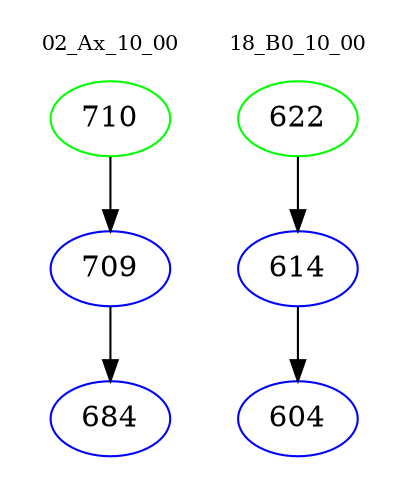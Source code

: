 digraph{
subgraph cluster_0 {
color = white
label = "02_Ax_10_00";
fontsize=10;
T0_710 [label="710", color="green"]
T0_710 -> T0_709 [color="black"]
T0_709 [label="709", color="blue"]
T0_709 -> T0_684 [color="black"]
T0_684 [label="684", color="blue"]
}
subgraph cluster_1 {
color = white
label = "18_B0_10_00";
fontsize=10;
T1_622 [label="622", color="green"]
T1_622 -> T1_614 [color="black"]
T1_614 [label="614", color="blue"]
T1_614 -> T1_604 [color="black"]
T1_604 [label="604", color="blue"]
}
}
